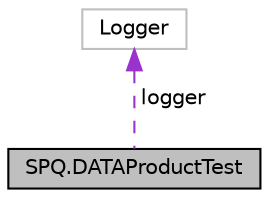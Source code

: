 digraph "SPQ.DATAProductTest"
{
  edge [fontname="Helvetica",fontsize="10",labelfontname="Helvetica",labelfontsize="10"];
  node [fontname="Helvetica",fontsize="10",shape=record];
  Node1 [label="SPQ.DATAProductTest",height=0.2,width=0.4,color="black", fillcolor="grey75", style="filled", fontcolor="black"];
  Node2 -> Node1 [dir="back",color="darkorchid3",fontsize="10",style="dashed",label=" logger" ];
  Node2 [label="Logger",height=0.2,width=0.4,color="grey75", fillcolor="white", style="filled"];
}
